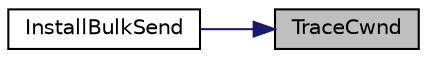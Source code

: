 digraph "TraceCwnd"
{
 // LATEX_PDF_SIZE
  edge [fontname="Helvetica",fontsize="10",labelfontname="Helvetica",labelfontsize="10"];
  node [fontname="Helvetica",fontsize="10",shape=record];
  rankdir="RL";
  Node1 [label="TraceCwnd",height=0.2,width=0.4,color="black", fillcolor="grey75", style="filled", fontcolor="black",tooltip=" "];
  Node1 -> Node2 [dir="back",color="midnightblue",fontsize="10",style="solid",fontname="Helvetica"];
  Node2 [label="InstallBulkSend",height=0.2,width=0.4,color="black", fillcolor="white", style="filled",URL="$examples_2tcp_2tcp-linux-reno_8cc.html#a2ad626d48fdc9c1faf0d15a416fe780a",tooltip=" "];
}
